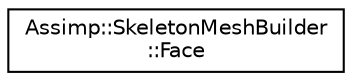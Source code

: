 digraph "Graphical Class Hierarchy"
{
  edge [fontname="Helvetica",fontsize="10",labelfontname="Helvetica",labelfontsize="10"];
  node [fontname="Helvetica",fontsize="10",shape=record];
  rankdir="LR";
  Node1 [label="Assimp::SkeletonMeshBuilder\l::Face",height=0.2,width=0.4,color="black", fillcolor="white", style="filled",URL="$struct_assimp_1_1_skeleton_mesh_builder_1_1_face.html"];
}
